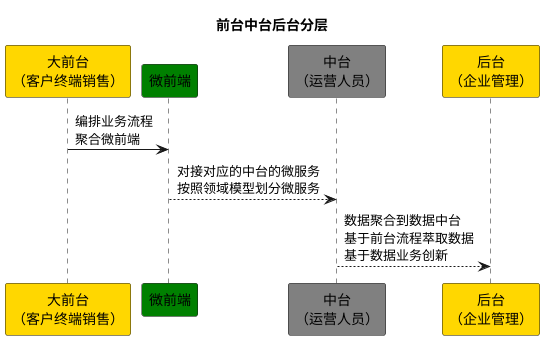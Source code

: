@startuml
title 前台中台后台分层
participant "大前台\n（客户终端销售）" as bigFront  #gold
participant "微前端" as microFront  #green
participant "中台\n（运营人员）" as centerPlat  #grey
participant "后台\n（企业管理）" as backendPlat #gold


bigFront -> microFront: 编排业务流程\n聚合微前端
microFront --> centerPlat: 对接对应的中台的微服务\n按照领域模型划分微服务
centerPlat --> backendPlat: 数据聚合到数据中台\n基于前台流程萃取数据\n基于数据业务创新


@enduml
